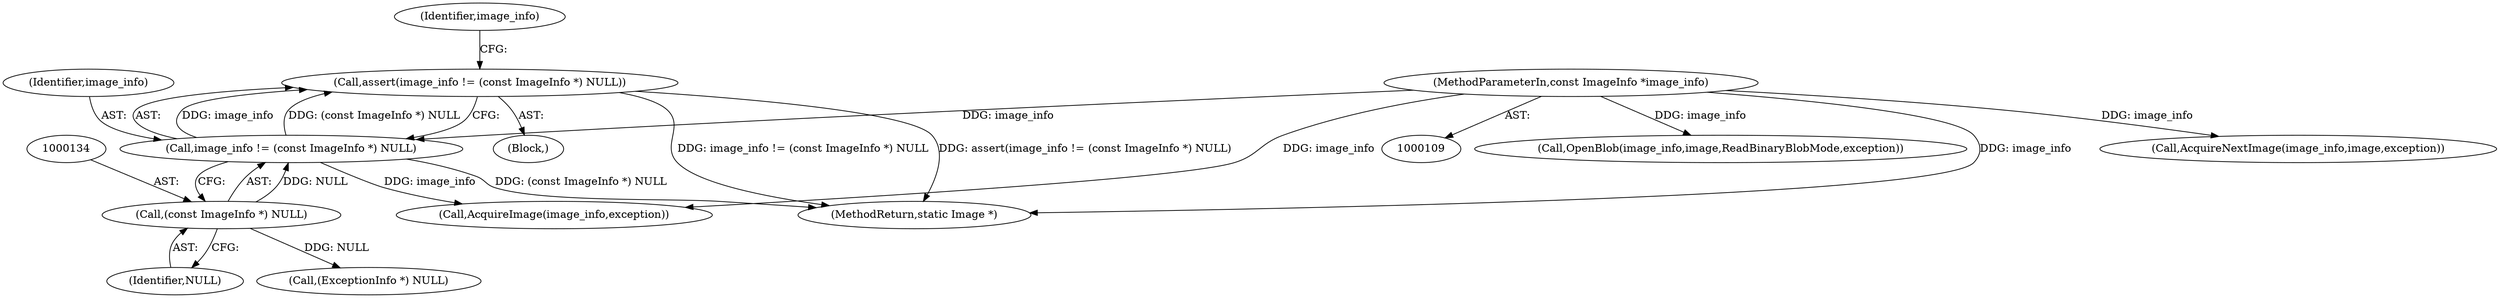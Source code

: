 digraph "0_ImageMagick_b8f17d08b7418204bf8a05a5c24e87b2fc395b75@API" {
"1000130" [label="(Call,assert(image_info != (const ImageInfo *) NULL))"];
"1000131" [label="(Call,image_info != (const ImageInfo *) NULL)"];
"1000110" [label="(MethodParameterIn,const ImageInfo *image_info)"];
"1000133" [label="(Call,(const ImageInfo *) NULL)"];
"1000133" [label="(Call,(const ImageInfo *) NULL)"];
"1000135" [label="(Identifier,NULL)"];
"1000176" [label="(Call,OpenBlob(image_info,image,ReadBinaryBlobMode,exception))"];
"1001697" [label="(MethodReturn,static Image *)"];
"1000171" [label="(Call,AcquireImage(image_info,exception))"];
"1000130" [label="(Call,assert(image_info != (const ImageInfo *) NULL))"];
"1001647" [label="(Call,AcquireNextImage(image_info,image,exception))"];
"1000110" [label="(MethodParameterIn,const ImageInfo *image_info)"];
"1000160" [label="(Call,(ExceptionInfo *) NULL)"];
"1000132" [label="(Identifier,image_info)"];
"1000139" [label="(Identifier,image_info)"];
"1000112" [label="(Block,)"];
"1000131" [label="(Call,image_info != (const ImageInfo *) NULL)"];
"1000130" -> "1000112"  [label="AST: "];
"1000130" -> "1000131"  [label="CFG: "];
"1000131" -> "1000130"  [label="AST: "];
"1000139" -> "1000130"  [label="CFG: "];
"1000130" -> "1001697"  [label="DDG: assert(image_info != (const ImageInfo *) NULL)"];
"1000130" -> "1001697"  [label="DDG: image_info != (const ImageInfo *) NULL"];
"1000131" -> "1000130"  [label="DDG: image_info"];
"1000131" -> "1000130"  [label="DDG: (const ImageInfo *) NULL"];
"1000131" -> "1000133"  [label="CFG: "];
"1000132" -> "1000131"  [label="AST: "];
"1000133" -> "1000131"  [label="AST: "];
"1000131" -> "1001697"  [label="DDG: (const ImageInfo *) NULL"];
"1000110" -> "1000131"  [label="DDG: image_info"];
"1000133" -> "1000131"  [label="DDG: NULL"];
"1000131" -> "1000171"  [label="DDG: image_info"];
"1000110" -> "1000109"  [label="AST: "];
"1000110" -> "1001697"  [label="DDG: image_info"];
"1000110" -> "1000171"  [label="DDG: image_info"];
"1000110" -> "1000176"  [label="DDG: image_info"];
"1000110" -> "1001647"  [label="DDG: image_info"];
"1000133" -> "1000135"  [label="CFG: "];
"1000134" -> "1000133"  [label="AST: "];
"1000135" -> "1000133"  [label="AST: "];
"1000133" -> "1000160"  [label="DDG: NULL"];
}
